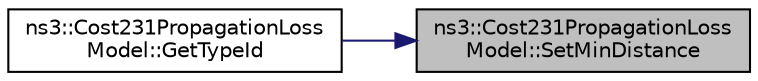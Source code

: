 digraph "ns3::Cost231PropagationLossModel::SetMinDistance"
{
 // LATEX_PDF_SIZE
  edge [fontname="Helvetica",fontsize="10",labelfontname="Helvetica",labelfontsize="10"];
  node [fontname="Helvetica",fontsize="10",shape=record];
  rankdir="RL";
  Node1 [label="ns3::Cost231PropagationLoss\lModel::SetMinDistance",height=0.2,width=0.4,color="black", fillcolor="grey75", style="filled", fontcolor="black",tooltip="Set the minimum model distance."];
  Node1 -> Node2 [dir="back",color="midnightblue",fontsize="10",style="solid",fontname="Helvetica"];
  Node2 [label="ns3::Cost231PropagationLoss\lModel::GetTypeId",height=0.2,width=0.4,color="black", fillcolor="white", style="filled",URL="$classns3_1_1_cost231_propagation_loss_model.html#aa15fc271792b23897dc536cdc2d98177",tooltip="Get the type ID."];
}
